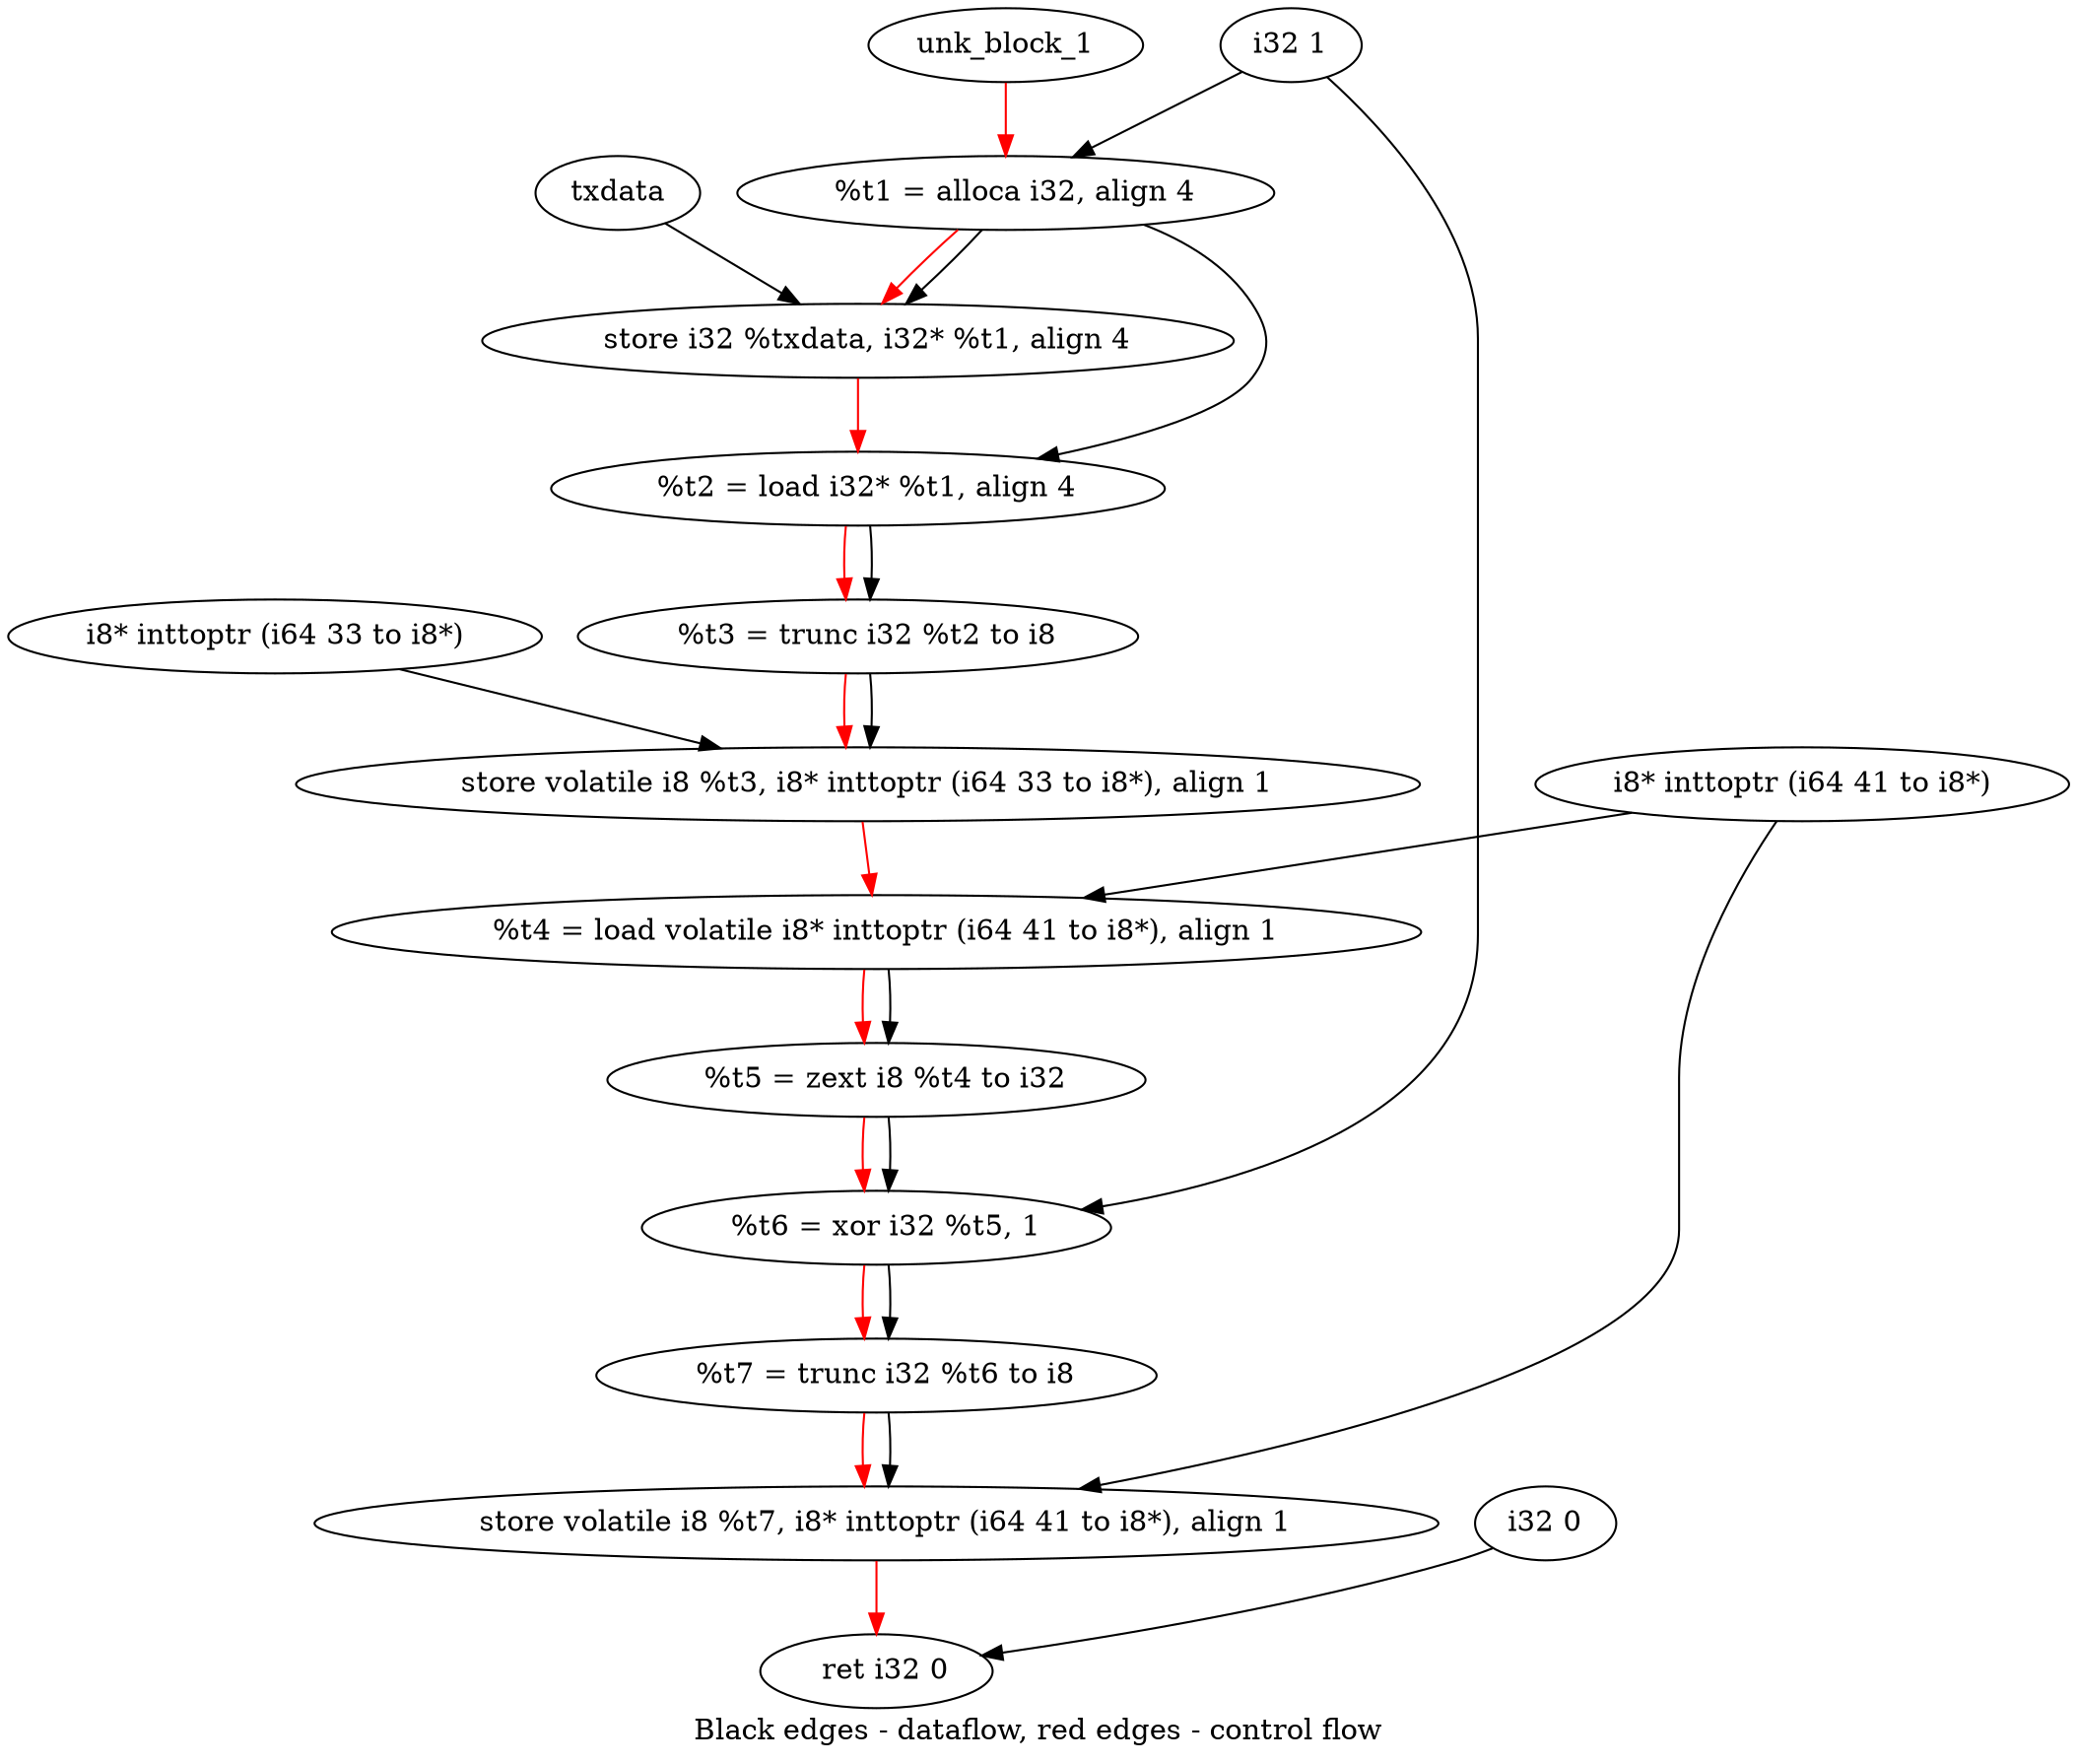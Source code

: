 digraph G {
compound=true
label="Black edges - dataflow, red edges - control flow"
"t1" [label="  %t1 = alloca i32, align 4"]
"_1" [label="  store i32 %txdata, i32* %t1, align 4"]
"t2" [label="  %t2 = load i32* %t1, align 4"]
"t3" [label="  %t3 = trunc i32 %t2 to i8"]
"_2" [label="  store volatile i8 %t3, i8* inttoptr (i64 33 to i8*), align 1"]
"t4" [label="  %t4 = load volatile i8* inttoptr (i64 41 to i8*), align 1"]
"t5" [label="  %t5 = zext i8 %t4 to i32"]
"t6" [label="  %t6 = xor i32 %t5, 1"]
"t7" [label="  %t7 = trunc i32 %t6 to i8"]
"_3" [label="  store volatile i8 %t7, i8* inttoptr (i64 41 to i8*), align 1"]
"_4" [label="  ret i32 0"]
"unk_block_1" -> "t1"[color=red]
"i32 1" -> "t1"
"t1" -> "_1"[color=red weight=2]
"txdata" -> "_1"
"t1" -> "_1"
"_1" -> "t2"[color=red weight=2]
"t1" -> "t2"
"t2" -> "t3"[color=red weight=2]
"t2" -> "t3"
"t3" -> "_2"[color=red weight=2]
"t3" -> "_2"
"i8* inttoptr (i64 33 to i8*)" -> "_2"
"_2" -> "t4"[color=red weight=2]
"i8* inttoptr (i64 41 to i8*)" -> "t4"
"t4" -> "t5"[color=red weight=2]
"t4" -> "t5"
"t5" -> "t6"[color=red weight=2]
"t5" -> "t6"
"i32 1" -> "t6"
"t6" -> "t7"[color=red weight=2]
"t6" -> "t7"
"t7" -> "_3"[color=red weight=2]
"t7" -> "_3"
"i8* inttoptr (i64 41 to i8*)" -> "_3"
"_3" -> "_4"[color=red weight=2]
"i32 0" -> "_4"

}
